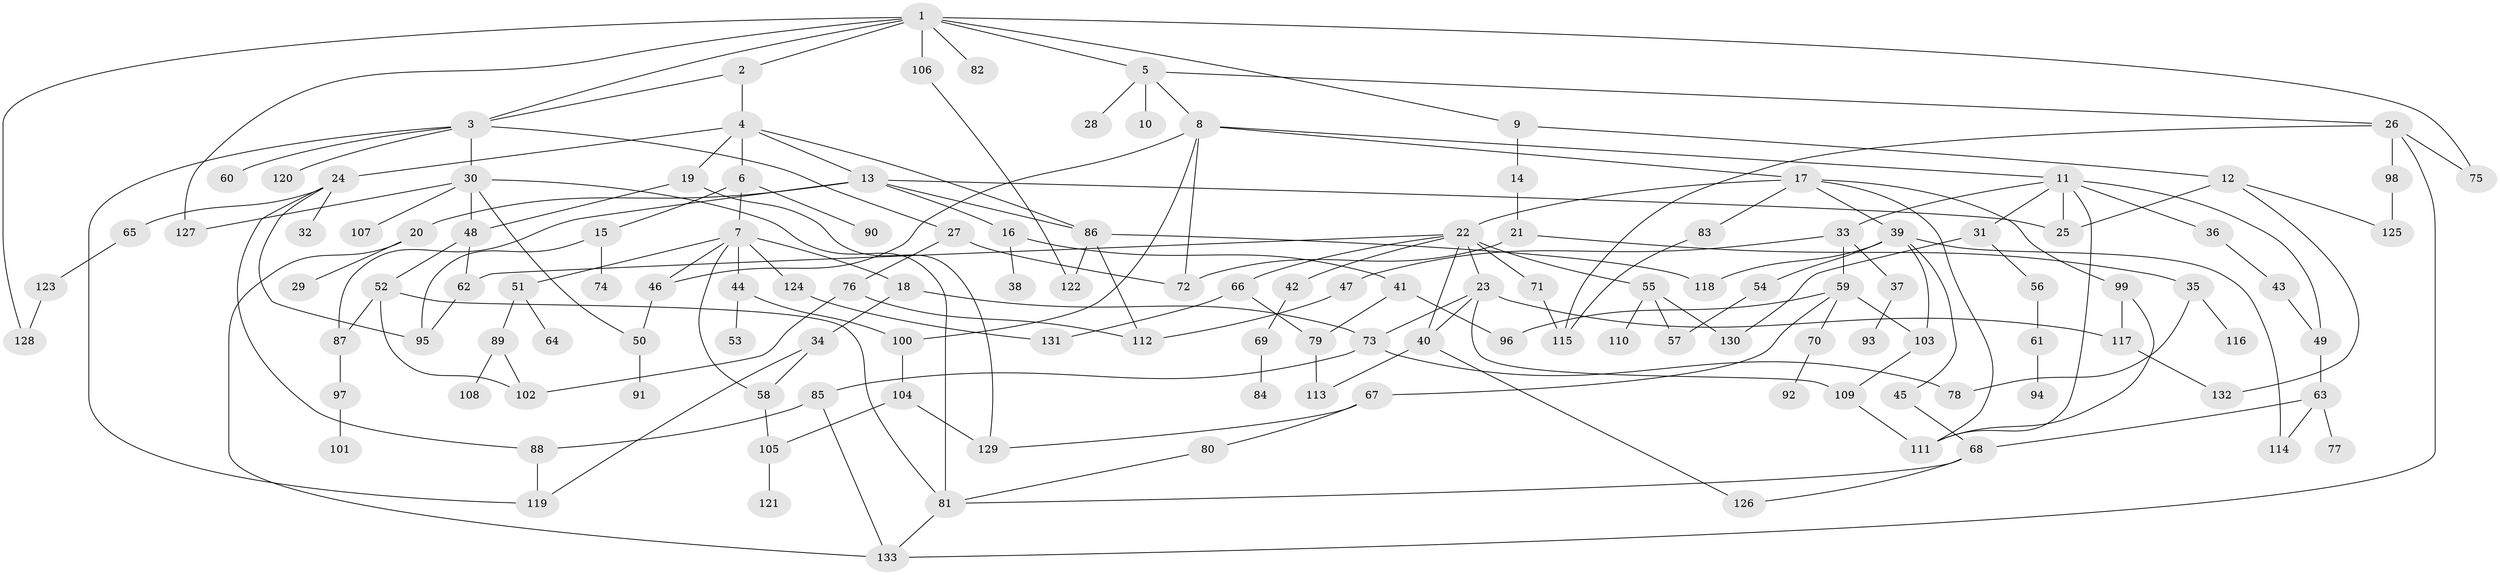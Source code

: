 // Generated by graph-tools (version 1.1) at 2025/13/03/09/25 04:13:34]
// undirected, 133 vertices, 191 edges
graph export_dot {
graph [start="1"]
  node [color=gray90,style=filled];
  1;
  2;
  3;
  4;
  5;
  6;
  7;
  8;
  9;
  10;
  11;
  12;
  13;
  14;
  15;
  16;
  17;
  18;
  19;
  20;
  21;
  22;
  23;
  24;
  25;
  26;
  27;
  28;
  29;
  30;
  31;
  32;
  33;
  34;
  35;
  36;
  37;
  38;
  39;
  40;
  41;
  42;
  43;
  44;
  45;
  46;
  47;
  48;
  49;
  50;
  51;
  52;
  53;
  54;
  55;
  56;
  57;
  58;
  59;
  60;
  61;
  62;
  63;
  64;
  65;
  66;
  67;
  68;
  69;
  70;
  71;
  72;
  73;
  74;
  75;
  76;
  77;
  78;
  79;
  80;
  81;
  82;
  83;
  84;
  85;
  86;
  87;
  88;
  89;
  90;
  91;
  92;
  93;
  94;
  95;
  96;
  97;
  98;
  99;
  100;
  101;
  102;
  103;
  104;
  105;
  106;
  107;
  108;
  109;
  110;
  111;
  112;
  113;
  114;
  115;
  116;
  117;
  118;
  119;
  120;
  121;
  122;
  123;
  124;
  125;
  126;
  127;
  128;
  129;
  130;
  131;
  132;
  133;
  1 -- 2;
  1 -- 3;
  1 -- 5;
  1 -- 9;
  1 -- 82;
  1 -- 106;
  1 -- 127;
  1 -- 128;
  1 -- 75;
  2 -- 4;
  2 -- 3;
  3 -- 27;
  3 -- 30;
  3 -- 60;
  3 -- 120;
  3 -- 119;
  4 -- 6;
  4 -- 13;
  4 -- 19;
  4 -- 24;
  4 -- 86;
  5 -- 8;
  5 -- 10;
  5 -- 26;
  5 -- 28;
  6 -- 7;
  6 -- 15;
  6 -- 90;
  7 -- 18;
  7 -- 44;
  7 -- 46;
  7 -- 51;
  7 -- 58;
  7 -- 124;
  8 -- 11;
  8 -- 17;
  8 -- 100;
  8 -- 72;
  8 -- 46;
  9 -- 12;
  9 -- 14;
  11 -- 25;
  11 -- 31;
  11 -- 33;
  11 -- 36;
  11 -- 49;
  11 -- 111;
  12 -- 132;
  12 -- 125;
  12 -- 25;
  13 -- 16;
  13 -- 20;
  13 -- 86;
  13 -- 25;
  13 -- 87;
  14 -- 21;
  15 -- 74;
  15 -- 95;
  16 -- 38;
  16 -- 41;
  17 -- 22;
  17 -- 39;
  17 -- 83;
  17 -- 99;
  17 -- 111;
  18 -- 34;
  18 -- 73;
  19 -- 129;
  19 -- 48;
  20 -- 29;
  20 -- 133;
  21 -- 35;
  21 -- 72;
  22 -- 23;
  22 -- 40;
  22 -- 42;
  22 -- 55;
  22 -- 62;
  22 -- 66;
  22 -- 71;
  23 -- 73;
  23 -- 109;
  23 -- 117;
  23 -- 40;
  24 -- 32;
  24 -- 65;
  24 -- 88;
  24 -- 95;
  26 -- 75;
  26 -- 98;
  26 -- 133;
  26 -- 115;
  27 -- 76;
  27 -- 72;
  30 -- 48;
  30 -- 50;
  30 -- 107;
  30 -- 81;
  30 -- 127;
  31 -- 56;
  31 -- 130;
  33 -- 37;
  33 -- 47;
  33 -- 59;
  34 -- 119;
  34 -- 58;
  35 -- 78;
  35 -- 116;
  36 -- 43;
  37 -- 93;
  39 -- 45;
  39 -- 54;
  39 -- 103;
  39 -- 118;
  39 -- 114;
  40 -- 113;
  40 -- 126;
  41 -- 79;
  41 -- 96;
  42 -- 69;
  43 -- 49;
  44 -- 53;
  44 -- 100;
  45 -- 68;
  46 -- 50;
  47 -- 112;
  48 -- 52;
  48 -- 62;
  49 -- 63;
  50 -- 91;
  51 -- 64;
  51 -- 89;
  52 -- 81;
  52 -- 87;
  52 -- 102;
  54 -- 57;
  55 -- 57;
  55 -- 110;
  55 -- 130;
  56 -- 61;
  58 -- 105;
  59 -- 67;
  59 -- 70;
  59 -- 96;
  59 -- 103;
  61 -- 94;
  62 -- 95;
  63 -- 68;
  63 -- 77;
  63 -- 114;
  65 -- 123;
  66 -- 131;
  66 -- 79;
  67 -- 80;
  67 -- 129;
  68 -- 126;
  68 -- 81;
  69 -- 84;
  70 -- 92;
  71 -- 115;
  73 -- 85;
  73 -- 78;
  76 -- 112;
  76 -- 102;
  79 -- 113;
  80 -- 81;
  81 -- 133;
  83 -- 115;
  85 -- 88;
  85 -- 133;
  86 -- 122;
  86 -- 118;
  86 -- 112;
  87 -- 97;
  88 -- 119;
  89 -- 108;
  89 -- 102;
  97 -- 101;
  98 -- 125;
  99 -- 117;
  99 -- 111;
  100 -- 104;
  103 -- 109;
  104 -- 105;
  104 -- 129;
  105 -- 121;
  106 -- 122;
  109 -- 111;
  117 -- 132;
  123 -- 128;
  124 -- 131;
}
